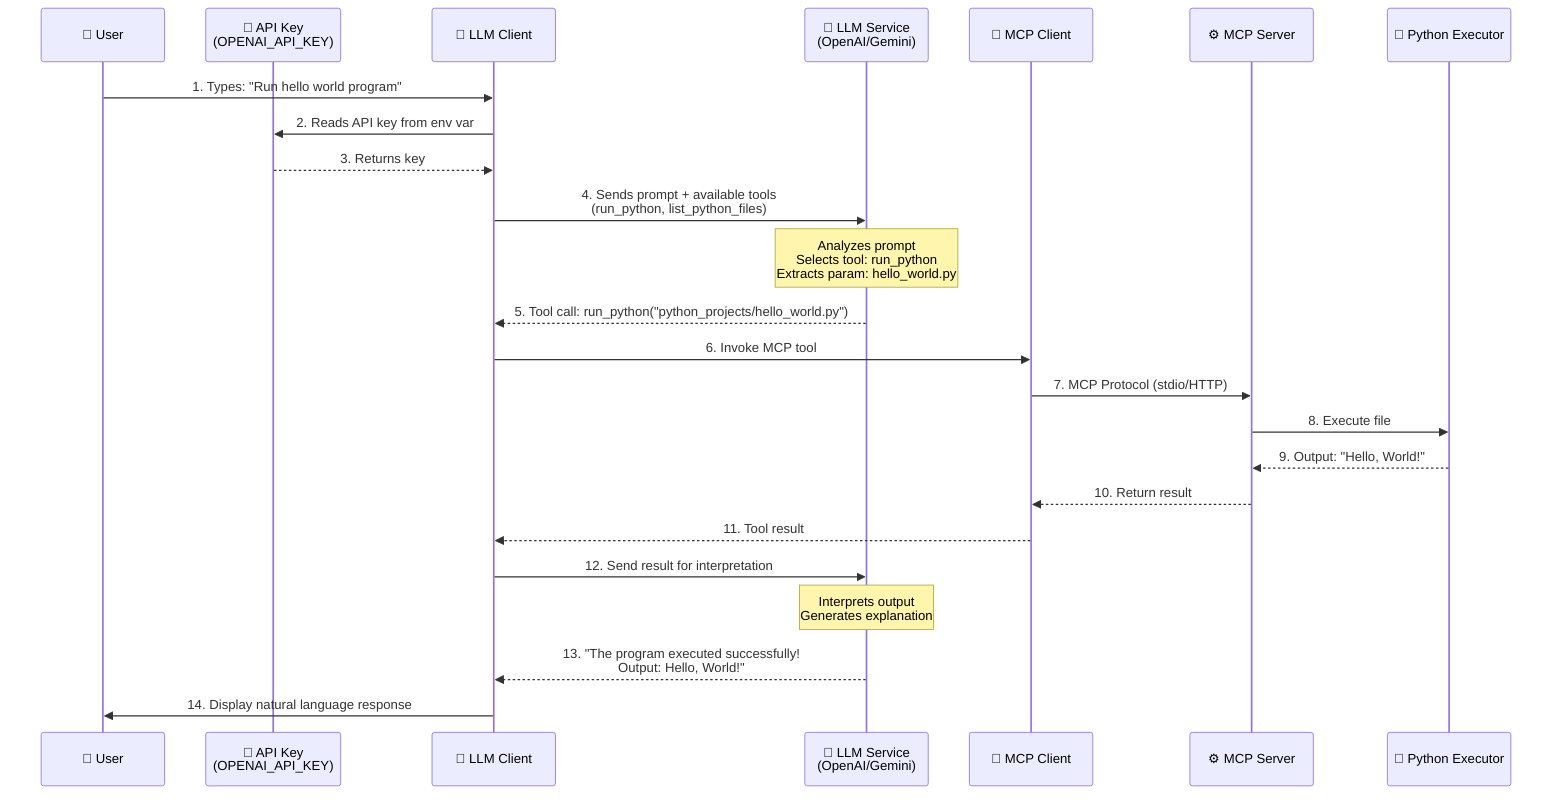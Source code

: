 sequenceDiagram
    participant User as 👤 User
    participant APIKey as 🔑 API Key<br/>(OPENAI_API_KEY)
    participant Client as 🤖 LLM Client
    participant LLM as 🧠 LLM Service<br/>(OpenAI/Gemini)
    participant MCP as 📡 MCP Client
    participant Server as ⚙️ MCP Server
    participant Python as 🐍 Python Executor
    
    User->>Client: 1. Types: "Run hello world program"
    Client->>APIKey: 2. Reads API key from env var
    APIKey-->>Client: 3. Returns key
    
    Client->>LLM: 4. Sends prompt + available tools<br/>(run_python, list_python_files)
    Note over LLM: Analyzes prompt<br/>Selects tool: run_python<br/>Extracts param: hello_world.py
    LLM-->>Client: 5. Tool call: run_python("python_projects/hello_world.py")
    
    Client->>MCP: 6. Invoke MCP tool
    MCP->>Server: 7. MCP Protocol (stdio/HTTP)
    Server->>Python: 8. Execute file
    Python-->>Server: 9. Output: "Hello, World!"
    Server-->>MCP: 10. Return result
    MCP-->>Client: 11. Tool result
    
    Client->>LLM: 12. Send result for interpretation
    Note over LLM: Interprets output<br/>Generates explanation
    LLM-->>Client: 13. "The program executed successfully!<br/>Output: Hello, World!"
    
    Client->>User: 14. Display natural language response